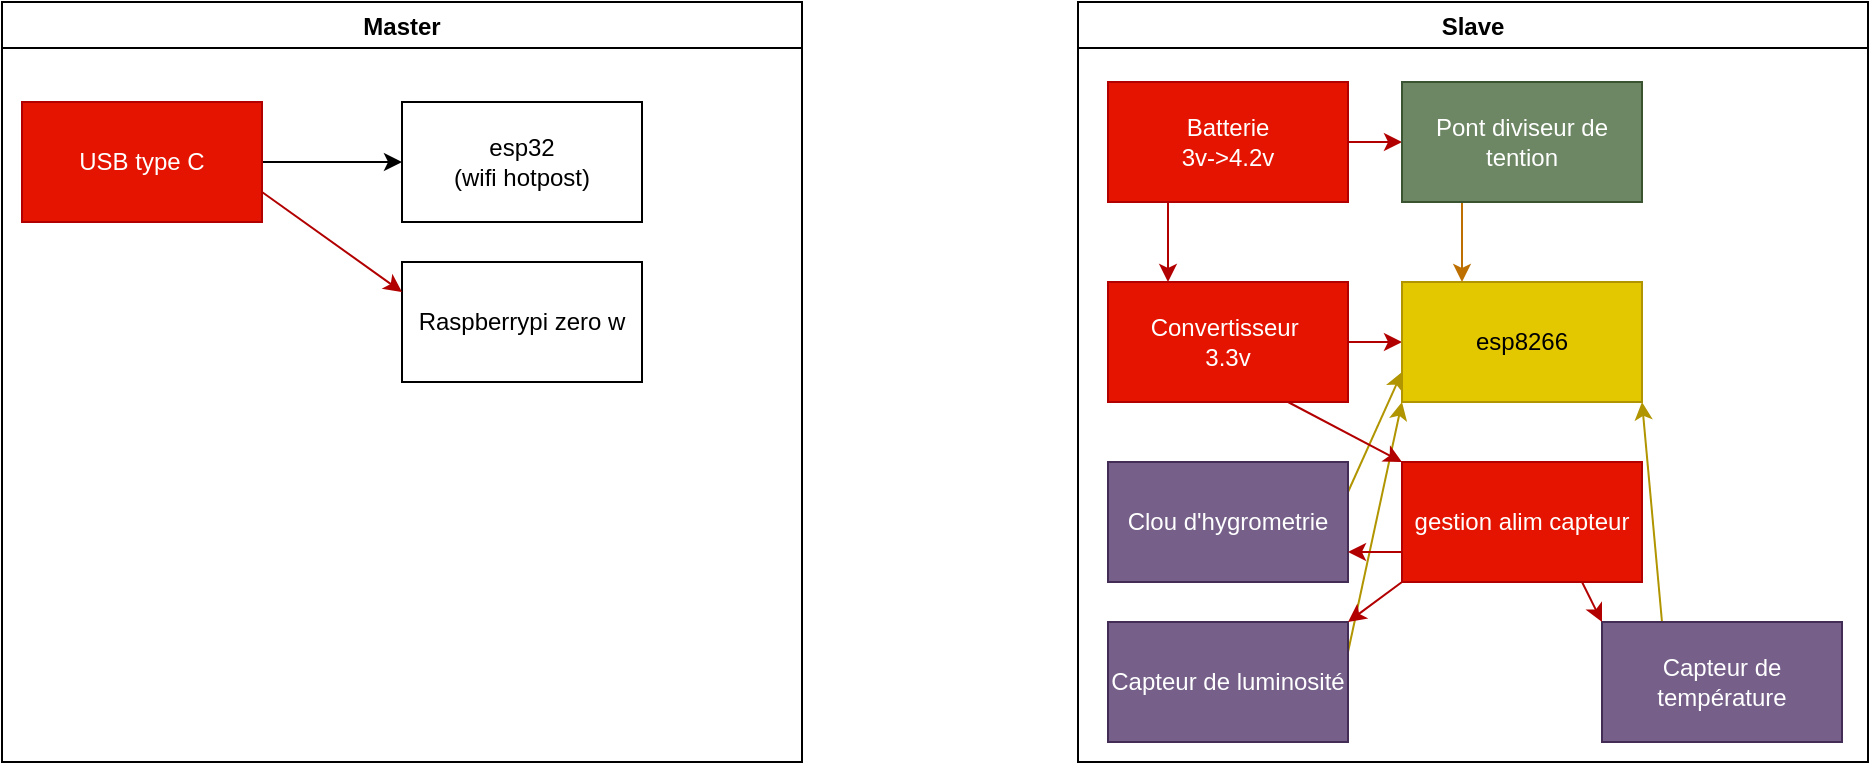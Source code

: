 <mxfile>
    <diagram id="2dslh5Fmj6Aw1XewmMjm" name="Page-1">
        <mxGraphModel dx="1489" dy="441" grid="1" gridSize="10" guides="1" tooltips="1" connect="1" arrows="1" fold="1" page="1" pageScale="1" pageWidth="850" pageHeight="1100" math="0" shadow="0">
            <root>
                <mxCell id="0"/>
                <mxCell id="1" parent="0"/>
                <mxCell id="2" value="Master" style="swimlane;" vertex="1" parent="1">
                    <mxGeometry x="-310" y="120" width="400" height="380" as="geometry"/>
                </mxCell>
                <mxCell id="5" value="esp32&lt;br&gt;(wifi hotpost)" style="rounded=0;whiteSpace=wrap;html=1;" vertex="1" parent="2">
                    <mxGeometry x="200" y="50" width="120" height="60" as="geometry"/>
                </mxCell>
                <mxCell id="24" value="Raspberrypi zero w" style="rounded=0;whiteSpace=wrap;html=1;" vertex="1" parent="2">
                    <mxGeometry x="200" y="130" width="120" height="60" as="geometry"/>
                </mxCell>
                <mxCell id="27" style="edgeStyle=none;html=1;exitX=1;exitY=0.75;exitDx=0;exitDy=0;entryX=0;entryY=0.25;entryDx=0;entryDy=0;fillColor=#e51400;strokeColor=#B20000;" edge="1" parent="2" source="25" target="24">
                    <mxGeometry relative="1" as="geometry"/>
                </mxCell>
                <mxCell id="28" style="edgeStyle=none;html=1;exitX=1;exitY=0.5;exitDx=0;exitDy=0;entryX=0;entryY=0.5;entryDx=0;entryDy=0;" edge="1" parent="2" source="25" target="5">
                    <mxGeometry relative="1" as="geometry"/>
                </mxCell>
                <mxCell id="25" value="USB type C" style="rounded=0;whiteSpace=wrap;html=1;fillColor=#e51400;fontColor=#ffffff;strokeColor=#B20000;" vertex="1" parent="2">
                    <mxGeometry x="10" y="50" width="120" height="60" as="geometry"/>
                </mxCell>
                <mxCell id="3" value="Slave" style="swimlane;" vertex="1" parent="1">
                    <mxGeometry x="228" y="120" width="395" height="380" as="geometry"/>
                </mxCell>
                <mxCell id="9" style="edgeStyle=none;html=1;exitX=0.25;exitY=1;exitDx=0;exitDy=0;entryX=0.25;entryY=0;entryDx=0;entryDy=0;fillColor=#e51400;strokeColor=#B20000;" edge="1" parent="3" source="4" target="6">
                    <mxGeometry relative="1" as="geometry"/>
                </mxCell>
                <mxCell id="10" style="edgeStyle=none;html=1;exitX=1;exitY=0.5;exitDx=0;exitDy=0;entryX=0;entryY=0.5;entryDx=0;entryDy=0;fillColor=#e51400;strokeColor=#B20000;" edge="1" parent="3" source="4" target="8">
                    <mxGeometry relative="1" as="geometry"/>
                </mxCell>
                <mxCell id="4" value="Batterie&lt;br&gt;3v-&amp;gt;4.2v" style="rounded=0;whiteSpace=wrap;html=1;fillColor=#e51400;fontColor=#ffffff;strokeColor=#B20000;" vertex="1" parent="3">
                    <mxGeometry x="15" y="40" width="120" height="60" as="geometry"/>
                </mxCell>
                <mxCell id="12" style="edgeStyle=none;html=1;exitX=1;exitY=0.5;exitDx=0;exitDy=0;entryX=0;entryY=0.5;entryDx=0;entryDy=0;fillColor=#e51400;strokeColor=#B20000;" edge="1" parent="3" source="6" target="7">
                    <mxGeometry relative="1" as="geometry"/>
                </mxCell>
                <mxCell id="6" value="Convertisseur&amp;nbsp;&lt;br&gt;3.3v" style="rounded=0;whiteSpace=wrap;html=1;fillColor=#e51400;fontColor=#ffffff;strokeColor=#B20000;" vertex="1" parent="3">
                    <mxGeometry x="15" y="140" width="120" height="60" as="geometry"/>
                </mxCell>
                <mxCell id="7" value="esp8266" style="rounded=0;whiteSpace=wrap;html=1;fillColor=#e3c800;fontColor=#000000;strokeColor=#B09500;" vertex="1" parent="3">
                    <mxGeometry x="162" y="140" width="120" height="60" as="geometry"/>
                </mxCell>
                <mxCell id="11" style="edgeStyle=none;html=1;exitX=0.25;exitY=1;exitDx=0;exitDy=0;entryX=0.25;entryY=0;entryDx=0;entryDy=0;fillColor=#f0a30a;strokeColor=#BD7000;" edge="1" parent="3" source="8" target="7">
                    <mxGeometry relative="1" as="geometry"/>
                </mxCell>
                <mxCell id="8" value="Pont diviseur de tention" style="rounded=0;whiteSpace=wrap;html=1;fillColor=#6d8764;fontColor=#ffffff;strokeColor=#3A5431;" vertex="1" parent="3">
                    <mxGeometry x="162" y="40" width="120" height="60" as="geometry"/>
                </mxCell>
                <mxCell id="21" style="edgeStyle=none;html=1;exitX=1;exitY=0.25;exitDx=0;exitDy=0;entryX=0;entryY=0.75;entryDx=0;entryDy=0;fillColor=#e3c800;strokeColor=#B09500;" edge="1" parent="3" source="13" target="7">
                    <mxGeometry relative="1" as="geometry"/>
                </mxCell>
                <mxCell id="13" value="Clou d'hygrometrie" style="rounded=0;whiteSpace=wrap;html=1;fillColor=#76608a;fontColor=#ffffff;strokeColor=#432D57;" vertex="1" parent="3">
                    <mxGeometry x="15" y="230" width="120" height="60" as="geometry"/>
                </mxCell>
                <mxCell id="22" style="edgeStyle=none;html=1;exitX=1;exitY=0.25;exitDx=0;exitDy=0;entryX=0;entryY=1;entryDx=0;entryDy=0;fillColor=#e3c800;strokeColor=#B09500;" edge="1" parent="3" source="14" target="7">
                    <mxGeometry relative="1" as="geometry"/>
                </mxCell>
                <mxCell id="14" value="Capteur de luminosité" style="rounded=0;whiteSpace=wrap;html=1;fillColor=#76608a;fontColor=#ffffff;strokeColor=#432D57;" vertex="1" parent="3">
                    <mxGeometry x="15" y="310" width="120" height="60" as="geometry"/>
                </mxCell>
                <mxCell id="23" style="edgeStyle=none;html=1;exitX=0.25;exitY=0;exitDx=0;exitDy=0;entryX=1;entryY=1;entryDx=0;entryDy=0;fillColor=#e3c800;strokeColor=#B09500;" edge="1" parent="3" source="15" target="7">
                    <mxGeometry relative="1" as="geometry"/>
                </mxCell>
                <mxCell id="15" value="Capteur de température" style="rounded=0;whiteSpace=wrap;html=1;fillColor=#76608a;fontColor=#ffffff;strokeColor=#432D57;" vertex="1" parent="3">
                    <mxGeometry x="262" y="310" width="120" height="60" as="geometry"/>
                </mxCell>
                <mxCell id="18" style="edgeStyle=none;html=1;exitX=0;exitY=0.75;exitDx=0;exitDy=0;entryX=1;entryY=0.75;entryDx=0;entryDy=0;fillColor=#e51400;strokeColor=#B20000;" edge="1" parent="3" source="16" target="13">
                    <mxGeometry relative="1" as="geometry"/>
                </mxCell>
                <mxCell id="19" style="edgeStyle=none;html=1;exitX=0;exitY=1;exitDx=0;exitDy=0;entryX=1;entryY=0;entryDx=0;entryDy=0;fillColor=#e51400;strokeColor=#B20000;" edge="1" parent="3" source="16" target="14">
                    <mxGeometry relative="1" as="geometry"/>
                </mxCell>
                <mxCell id="20" style="edgeStyle=none;html=1;exitX=0.75;exitY=1;exitDx=0;exitDy=0;entryX=0;entryY=0;entryDx=0;entryDy=0;fillColor=#e51400;strokeColor=#B20000;" edge="1" parent="3" source="16" target="15">
                    <mxGeometry relative="1" as="geometry"/>
                </mxCell>
                <mxCell id="16" value="gestion alim capteur" style="rounded=0;whiteSpace=wrap;html=1;fillColor=#e51400;fontColor=#ffffff;strokeColor=#B20000;" vertex="1" parent="3">
                    <mxGeometry x="162" y="230" width="120" height="60" as="geometry"/>
                </mxCell>
                <mxCell id="17" style="edgeStyle=none;html=1;exitX=0.75;exitY=1;exitDx=0;exitDy=0;entryX=0;entryY=0;entryDx=0;entryDy=0;fillColor=#e51400;strokeColor=#B20000;" edge="1" parent="3" source="6" target="16">
                    <mxGeometry relative="1" as="geometry">
                        <mxPoint x="142" y="210" as="targetPoint"/>
                    </mxGeometry>
                </mxCell>
            </root>
        </mxGraphModel>
    </diagram>
</mxfile>